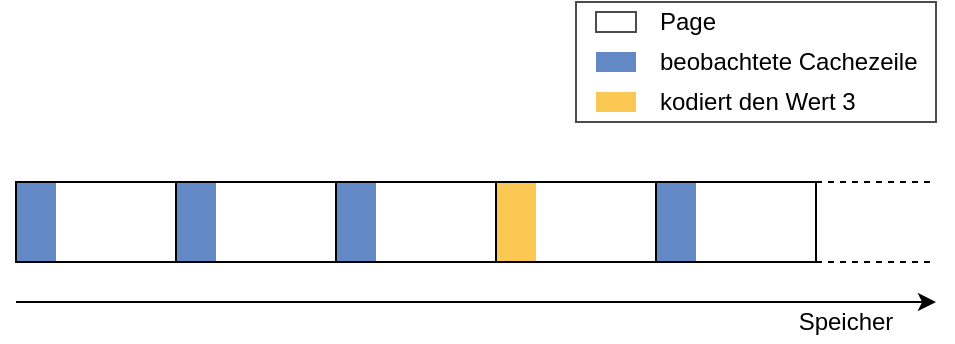 <mxfile version="14.5.1" type="device"><diagram id="EGCQlo-xT2Zl0IAsMURT" name="Page-1"><mxGraphModel dx="192" dy="113" grid="1" gridSize="10" guides="1" tooltips="1" connect="1" arrows="1" fold="1" page="1" pageScale="1" pageWidth="583" pageHeight="413" math="0" shadow="0"><root><mxCell id="0"/><mxCell id="1" parent="0"/><mxCell id="INZL7SMAS7RygvPTEamR-20" value="" style="rounded=0;whiteSpace=wrap;html=1;fillColor=none;opacity=70;" vertex="1" parent="1"><mxGeometry x="320" y="110" width="180" height="60" as="geometry"/></mxCell><mxCell id="INZL7SMAS7RygvPTEamR-9" value="" style="rounded=0;whiteSpace=wrap;html=1;strokeColor=none;fillColor=#2056AE;opacity=70;" vertex="1" parent="1"><mxGeometry x="40" y="200" width="20" height="40" as="geometry"/></mxCell><mxCell id="INZL7SMAS7RygvPTEamR-10" value="" style="rounded=0;whiteSpace=wrap;html=1;strokeColor=none;fillColor=#FAB20B;opacity=70;" vertex="1" parent="1"><mxGeometry x="280" y="200" width="20" height="40" as="geometry"/></mxCell><mxCell id="INZL7SMAS7RygvPTEamR-11" value="" style="rounded=0;whiteSpace=wrap;html=1;strokeColor=none;fillColor=#2056AE;opacity=70;" vertex="1" parent="1"><mxGeometry x="120" y="200" width="20" height="40" as="geometry"/></mxCell><mxCell id="INZL7SMAS7RygvPTEamR-12" value="" style="rounded=0;whiteSpace=wrap;html=1;strokeColor=none;fillColor=#2056AE;opacity=70;" vertex="1" parent="1"><mxGeometry x="200" y="200" width="20" height="40" as="geometry"/></mxCell><mxCell id="INZL7SMAS7RygvPTEamR-13" value="" style="rounded=0;whiteSpace=wrap;html=1;strokeColor=none;fillColor=#2056AE;opacity=70;" vertex="1" parent="1"><mxGeometry x="360" y="200" width="20" height="40" as="geometry"/></mxCell><mxCell id="INZL7SMAS7RygvPTEamR-1" value="" style="rounded=0;whiteSpace=wrap;html=1;fillColor=none;" vertex="1" parent="1"><mxGeometry x="40" y="200" width="80" height="40" as="geometry"/></mxCell><mxCell id="INZL7SMAS7RygvPTEamR-4" value="" style="rounded=0;whiteSpace=wrap;html=1;fillColor=none;" vertex="1" parent="1"><mxGeometry x="120" y="200" width="80" height="40" as="geometry"/></mxCell><mxCell id="INZL7SMAS7RygvPTEamR-5" value="" style="rounded=0;whiteSpace=wrap;html=1;fillColor=none;" vertex="1" parent="1"><mxGeometry x="200" y="200" width="80" height="40" as="geometry"/></mxCell><mxCell id="INZL7SMAS7RygvPTEamR-6" value="" style="rounded=0;whiteSpace=wrap;html=1;fillColor=none;" vertex="1" parent="1"><mxGeometry x="280" y="200" width="80" height="40" as="geometry"/></mxCell><mxCell id="INZL7SMAS7RygvPTEamR-7" value="" style="rounded=0;whiteSpace=wrap;html=1;fillColor=none;" vertex="1" parent="1"><mxGeometry x="360" y="200" width="80" height="40" as="geometry"/></mxCell><mxCell id="INZL7SMAS7RygvPTEamR-15" value="Page" style="text;html=1;strokeColor=none;fillColor=none;align=left;verticalAlign=middle;whiteSpace=wrap;rounded=0;opacity=70;labelPosition=center;verticalLabelPosition=middle;" vertex="1" parent="1"><mxGeometry x="360" y="110" width="140" height="20" as="geometry"/></mxCell><mxCell id="INZL7SMAS7RygvPTEamR-16" value="beobachtete Cachezeile" style="text;html=1;strokeColor=none;fillColor=none;align=left;verticalAlign=middle;whiteSpace=wrap;rounded=0;opacity=70;" vertex="1" parent="1"><mxGeometry x="360" y="130" width="140" height="20" as="geometry"/></mxCell><mxCell id="INZL7SMAS7RygvPTEamR-18" value="" style="endArrow=none;dashed=1;html=1;" edge="1" parent="1"><mxGeometry width="50" height="50" relative="1" as="geometry"><mxPoint x="440" y="200" as="sourcePoint"/><mxPoint x="500" y="200" as="targetPoint"/></mxGeometry></mxCell><mxCell id="INZL7SMAS7RygvPTEamR-19" value="" style="endArrow=none;dashed=1;html=1;" edge="1" parent="1"><mxGeometry width="50" height="50" relative="1" as="geometry"><mxPoint x="440" y="240" as="sourcePoint"/><mxPoint x="500" y="240" as="targetPoint"/></mxGeometry></mxCell><mxCell id="INZL7SMAS7RygvPTEamR-21" value="" style="rounded=0;whiteSpace=wrap;html=1;fillColor=none;opacity=70;" vertex="1" parent="1"><mxGeometry x="330" y="115" width="20" height="10" as="geometry"/></mxCell><mxCell id="INZL7SMAS7RygvPTEamR-23" value="" style="rounded=0;whiteSpace=wrap;html=1;strokeColor=none;fillColor=#2056AE;opacity=70;" vertex="1" parent="1"><mxGeometry x="330" y="135" width="20" height="10" as="geometry"/></mxCell><mxCell id="INZL7SMAS7RygvPTEamR-24" value="" style="rounded=0;whiteSpace=wrap;html=1;strokeColor=none;opacity=70;fillColor=#FAB20B;" vertex="1" parent="1"><mxGeometry x="330" y="155" width="20" height="10" as="geometry"/></mxCell><mxCell id="INZL7SMAS7RygvPTEamR-25" value="kodiert den Wert 3" style="text;html=1;strokeColor=none;fillColor=none;align=left;verticalAlign=middle;whiteSpace=wrap;rounded=0;opacity=70;" vertex="1" parent="1"><mxGeometry x="360" y="150" width="140" height="20" as="geometry"/></mxCell><mxCell id="INZL7SMAS7RygvPTEamR-26" value="" style="endArrow=classic;html=1;" edge="1" parent="1"><mxGeometry width="50" height="50" relative="1" as="geometry"><mxPoint x="40" y="260" as="sourcePoint"/><mxPoint x="500" y="260" as="targetPoint"/></mxGeometry></mxCell><mxCell id="INZL7SMAS7RygvPTEamR-27" value="Speicher" style="text;html=1;strokeColor=none;fillColor=none;align=center;verticalAlign=middle;whiteSpace=wrap;rounded=0;opacity=70;" vertex="1" parent="1"><mxGeometry x="430" y="260" width="50" height="20" as="geometry"/></mxCell></root></mxGraphModel></diagram></mxfile>